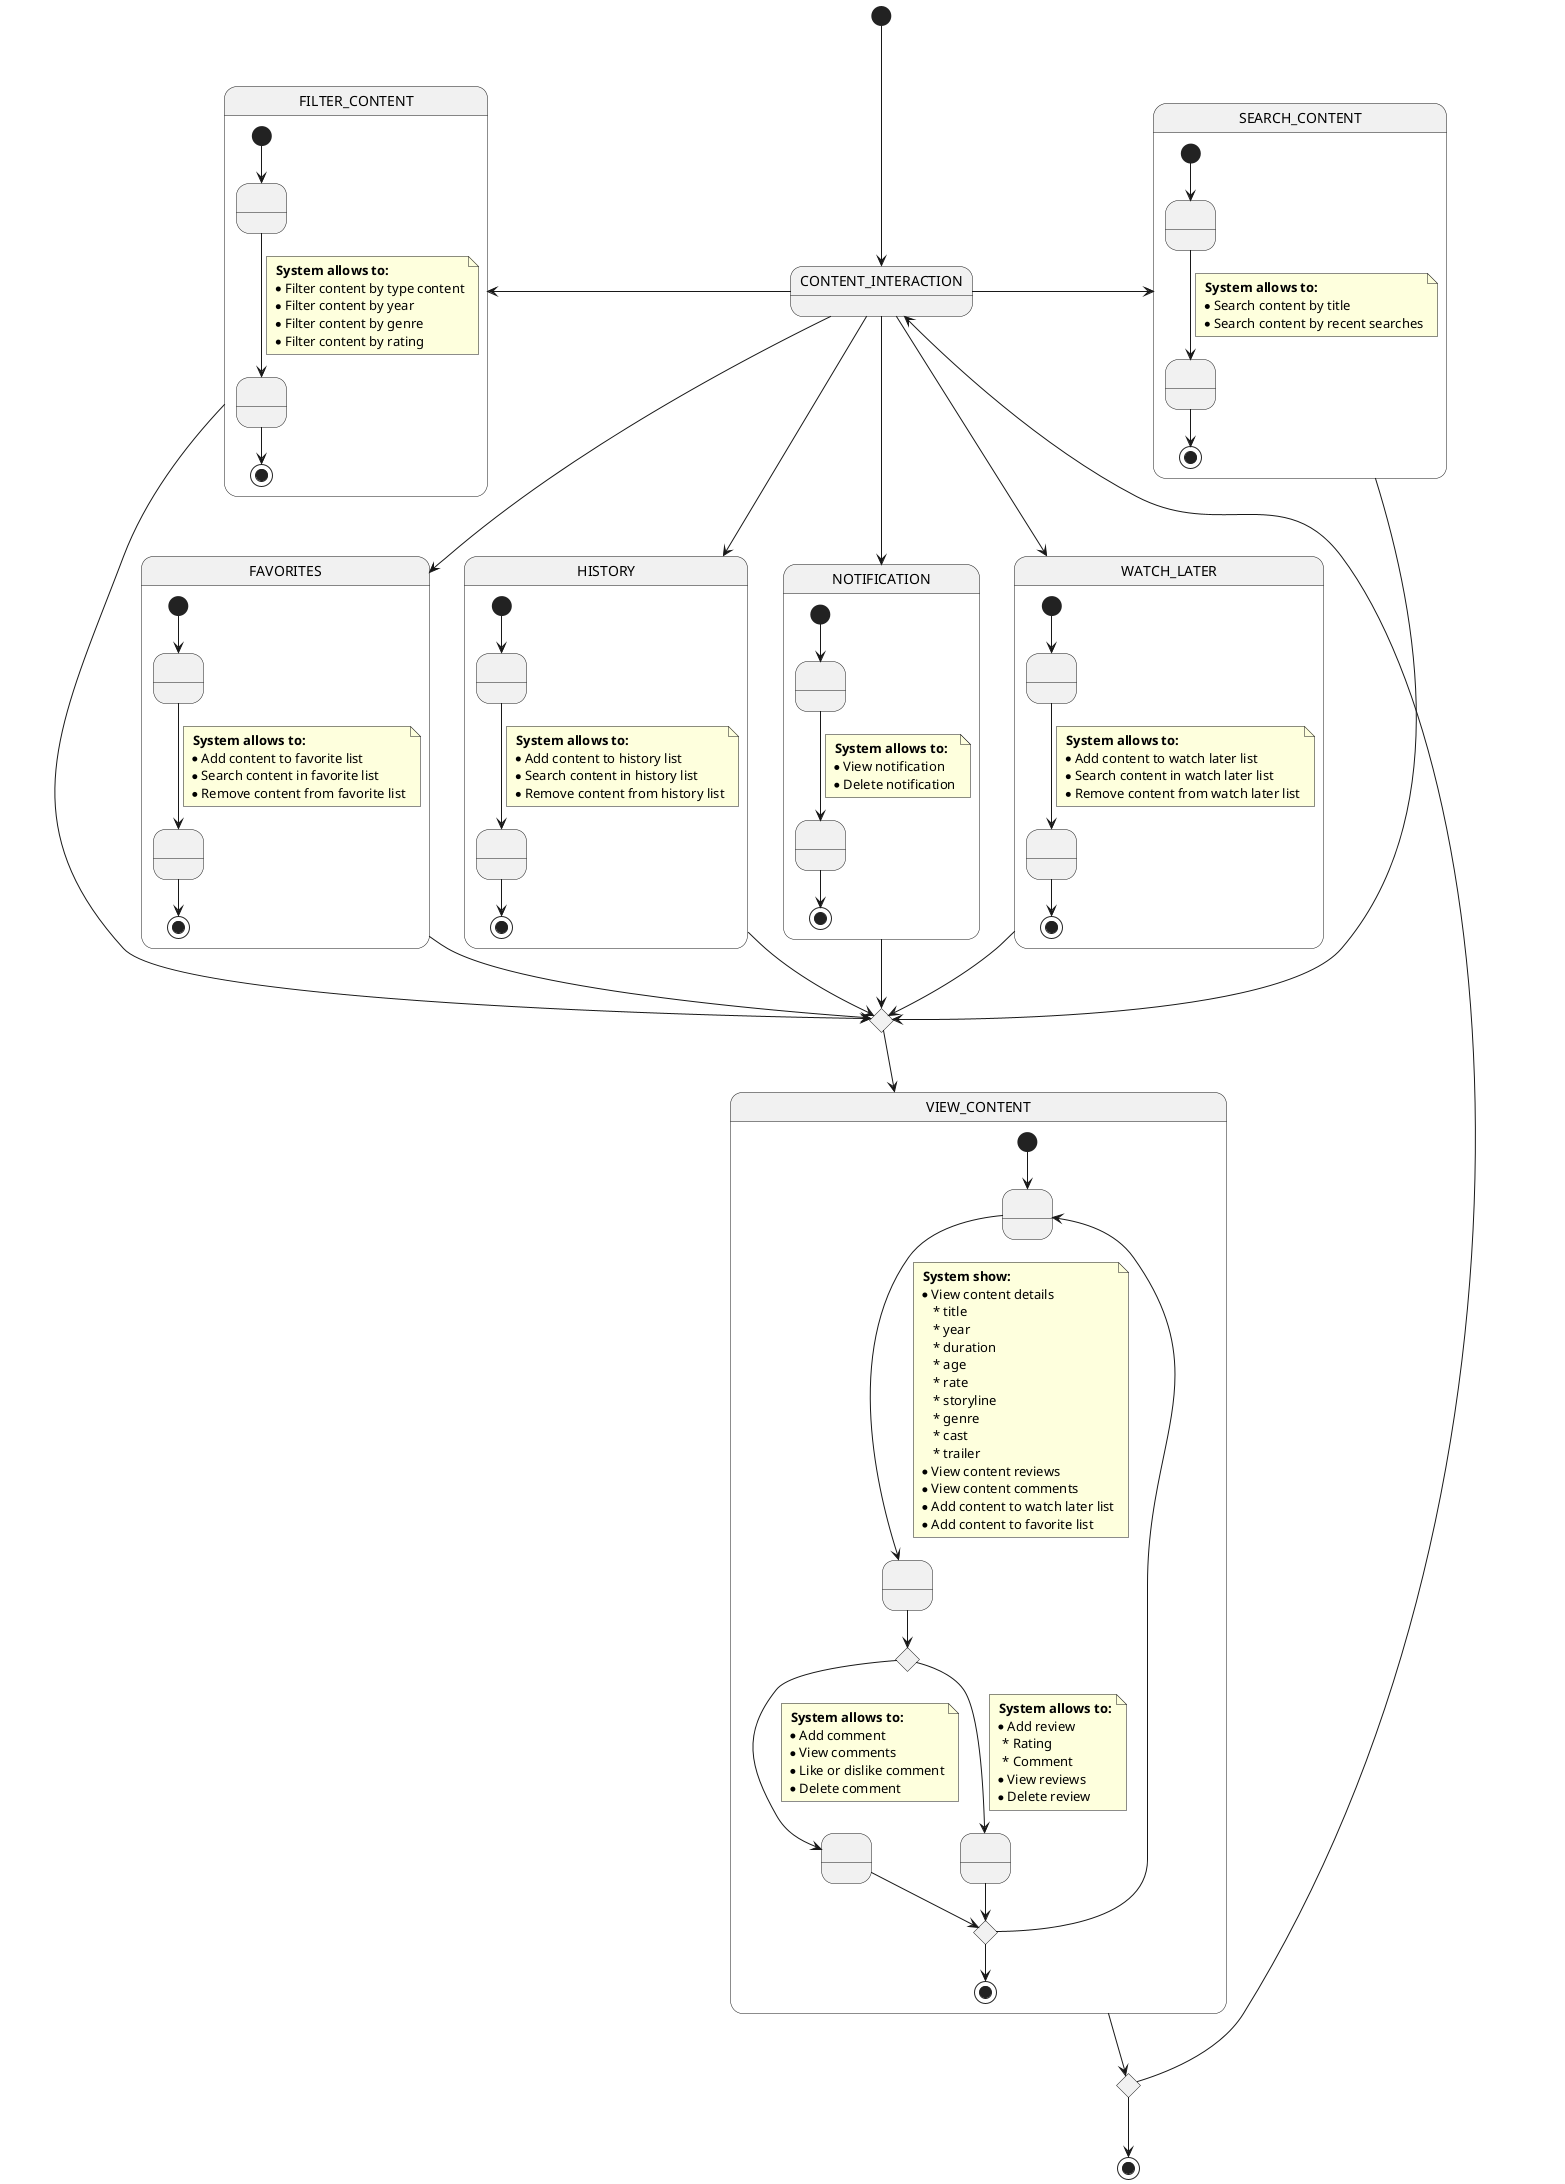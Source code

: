 @startuml content-interaction
[*] --> CONTENT_INTERACTION

state FILTER_CONTENT {
    state R1 as " "    
    state R2 as " "
    [*] --> R1
    R1 --> R2    
    note on link
        <b> System allows to:</b>
        * Filter content by type content
        * Filter content by year
        * Filter content by genre
        * Filter content by rating                    
    end note
    R2 --> [*]
}

state SEARCH_CONTENT {
    state S1 as " "    
    state S2 as " "
    [*] --> S1
    S1 --> S2    
    note on link
        <b> System allows to:</b>
        * Search content by title 
        * Search content by recent searches
    end note
    S2 --> [*]
}

state VIEW_CONTENT {
    state V1 as " "    
    state V2 as " "
    state V3 as " "
    state V4 as " "
    state commentOrReview as " " <<choice>>
    [*] --> V1
    V1 --> V2 
           
    note on link
        <b> System show:</b>
        * View content details
            * title
            * year 
            * duration
            * age
            * rate
            * storyline
            * genre
            * cast
            * trailer                        
        * View content reviews        
        * View content comments 
        * Add content to watch later list
        * Add content to favorite list               
    end note

    V2 --> commentOrReview
    commentOrReview --> V3
    note on link
        <b> System allows to:</b>
        * Add comment
        * View comments
        * Like or dislike comment
        * Delete comment                               
    end note

    commentOrReview --> V4
    note on link
        <b> System allows to:</b>
        * Add review   
          * Rating
          * Comment 
        * View reviews
        * Delete review
    end note

    state unionCommentOrReview <<choice>>
    V3 --> unionCommentOrReview
    V4 --> unionCommentOrReview
    unionCommentOrReview --> V1
    unionCommentOrReview --> [*]
}

state WATCH_LATER {
    state W1 as " "    
    state W2 as " "
    [*] --> W1
    W1 --> W2    
    note on link
        <b> System allows to:</b>
        * Add content to watch later list
        * Search content in watch later list        
        * Remove content from watch later list
    end note
    W2 --> [*]
}


state FAVORITES {
    state F1 as " "    
    state F2 as " "
    [*] --> F1
    F1 --> F2    
    note on link
        <b> System allows to:</b>
        * Add content to favorite list
        * Search content in favorite list        
        * Remove content from favorite list
    end note
    F2 --> [*]
    
}

state HISTORY {
    state H1 as " "    
    state H2 as " "
    [*] --> H1
    H1 --> H2    
    note on link
        <b> System allows to:</b>
        * Add content to history list
        * Search content in history list        
        * Remove content from history list
    end note
    H2 --> [*]
}

state NOTIFICATION {
    state N1 as " "    
    state N2 as " "
    [*] --> N1
    N1 --> N2    
    note on link
        <b> System allows to:</b>
        * View notification       
        * Delete notification
    end note
    N2 --> [*]
    ' note on link 
    '     <b> System allows to:</b>
    '     * Redirection to comment 
    ' end note
}


CONTENT_INTERACTION -left-> FILTER_CONTENT
CONTENT_INTERACTION -right-> SEARCH_CONTENT
CONTENT_INTERACTION --> WATCH_LATER
CONTENT_INTERACTION --> FAVORITES
CONTENT_INTERACTION --> HISTORY
CONTENT_INTERACTION --> NOTIFICATION

state union <<choice>> 

FILTER_CONTENT --> union
SEARCH_CONTENT --> union
WATCH_LATER --> union
FAVORITES --> union
HISTORY --> union
NOTIFICATION --> union

union --> VIEW_CONTENT

state finished <<choice>>

VIEW_CONTENT --> finished
finished --> [*]
finished --> CONTENT_INTERACTION

@enduml